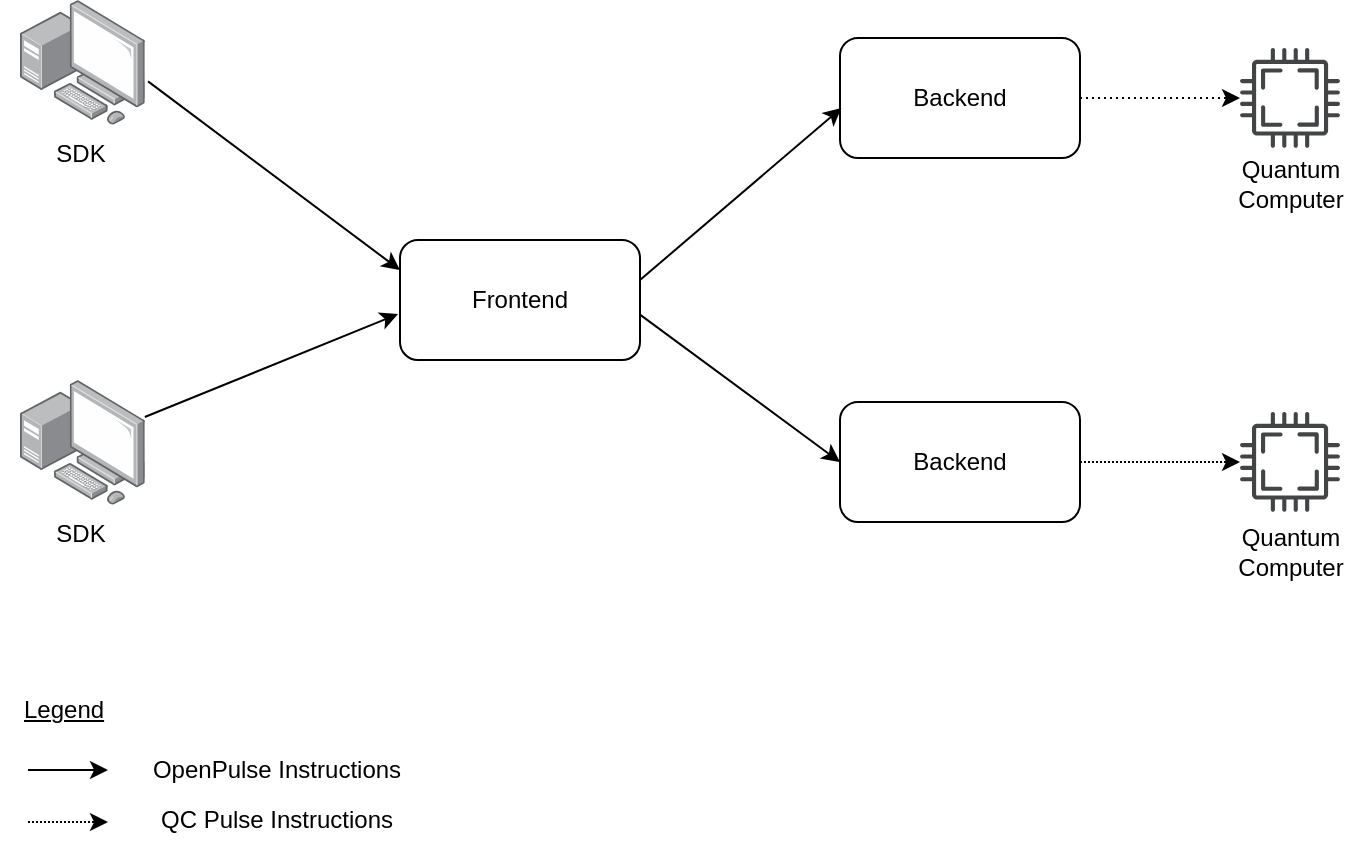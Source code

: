 <mxfile version="24.4.8" type="device">
  <diagram name="Page-1" id="bOf0HR_xCqJvzKOaT4DG">
    <mxGraphModel dx="1242" dy="907" grid="1" gridSize="10" guides="1" tooltips="1" connect="1" arrows="1" fold="1" page="1" pageScale="1" pageWidth="827" pageHeight="1169" math="0" shadow="0">
      <root>
        <mxCell id="0" />
        <mxCell id="1" parent="0" />
        <mxCell id="RDQVopvE_tYkotx-0Mo9-9" style="edgeStyle=orthogonalEdgeStyle;rounded=0;orthogonalLoop=1;jettySize=auto;html=1;dashed=1;dashPattern=1 2;" parent="1" source="XYXzjVyvllxgV2Fr2JS3-1" target="RDQVopvE_tYkotx-0Mo9-1" edge="1">
          <mxGeometry relative="1" as="geometry" />
        </mxCell>
        <mxCell id="XYXzjVyvllxgV2Fr2JS3-1" value="Backend" style="rounded=1;whiteSpace=wrap;html=1;" parent="1" vertex="1">
          <mxGeometry x="520" y="89" width="120" height="60" as="geometry" />
        </mxCell>
        <mxCell id="RDQVopvE_tYkotx-0Mo9-10" style="edgeStyle=orthogonalEdgeStyle;rounded=0;orthogonalLoop=1;jettySize=auto;html=1;dashed=1;dashPattern=1 1;" parent="1" source="XYXzjVyvllxgV2Fr2JS3-8" target="RDQVopvE_tYkotx-0Mo9-2" edge="1">
          <mxGeometry relative="1" as="geometry" />
        </mxCell>
        <mxCell id="XYXzjVyvllxgV2Fr2JS3-8" value="Backend" style="rounded=1;whiteSpace=wrap;html=1;" parent="1" vertex="1">
          <mxGeometry x="520" y="271" width="120" height="60" as="geometry" />
        </mxCell>
        <mxCell id="XYXzjVyvllxgV2Fr2JS3-9" value="Frontend" style="rounded=1;whiteSpace=wrap;html=1;" parent="1" vertex="1">
          <mxGeometry x="300" y="190" width="120" height="60" as="geometry" />
        </mxCell>
        <mxCell id="RDQVopvE_tYkotx-0Mo9-5" style="rounded=0;orthogonalLoop=1;jettySize=auto;html=1;entryX=0;entryY=0.25;entryDx=0;entryDy=0;exitX=1.026;exitY=0.652;exitDx=0;exitDy=0;exitPerimeter=0;" parent="1" source="XYXzjVyvllxgV2Fr2JS3-2" target="XYXzjVyvllxgV2Fr2JS3-9" edge="1">
          <mxGeometry relative="1" as="geometry">
            <mxPoint x="203" y="331" as="sourcePoint" />
            <mxPoint x="310" y="260" as="targetPoint" />
          </mxGeometry>
        </mxCell>
        <mxCell id="RDQVopvE_tYkotx-0Mo9-7" style="rounded=0;orthogonalLoop=1;jettySize=auto;html=1;entryX=0.006;entryY=0.583;entryDx=0;entryDy=0;entryPerimeter=0;" parent="1" target="XYXzjVyvllxgV2Fr2JS3-1" edge="1">
          <mxGeometry relative="1" as="geometry">
            <mxPoint x="420" y="210" as="sourcePoint" />
          </mxGeometry>
        </mxCell>
        <mxCell id="RDQVopvE_tYkotx-0Mo9-8" style="rounded=0;orthogonalLoop=1;jettySize=auto;html=1;entryX=0;entryY=0.5;entryDx=0;entryDy=0;exitX=1;exitY=0.622;exitDx=0;exitDy=0;exitPerimeter=0;" parent="1" source="XYXzjVyvllxgV2Fr2JS3-9" target="XYXzjVyvllxgV2Fr2JS3-8" edge="1">
          <mxGeometry relative="1" as="geometry">
            <mxPoint x="430" y="215" as="sourcePoint" />
            <mxPoint x="531" y="134" as="targetPoint" />
          </mxGeometry>
        </mxCell>
        <mxCell id="RDQVopvE_tYkotx-0Mo9-13" value="" style="group" parent="1" vertex="1" connectable="0">
          <mxGeometry x="705" y="94" width="80" height="88.4" as="geometry" />
        </mxCell>
        <mxCell id="RDQVopvE_tYkotx-0Mo9-1" value="" style="sketch=0;pointerEvents=1;shadow=0;dashed=0;html=1;strokeColor=none;fillColor=#434445;aspect=fixed;labelPosition=center;verticalLabelPosition=bottom;verticalAlign=top;align=center;outlineConnect=0;shape=mxgraph.vvd.cpu;container=1;" parent="RDQVopvE_tYkotx-0Mo9-13" vertex="1">
          <mxGeometry x="15" width="50" height="50" as="geometry">
            <mxRectangle x="15" width="50" height="40" as="alternateBounds" />
          </mxGeometry>
        </mxCell>
        <mxCell id="RDQVopvE_tYkotx-0Mo9-11" value="Quantum&lt;br&gt;Computer" style="text;html=1;align=center;verticalAlign=middle;resizable=0;points=[];autosize=1;strokeColor=none;fillColor=none;" parent="RDQVopvE_tYkotx-0Mo9-13" vertex="1">
          <mxGeometry y="48.4" width="80" height="40" as="geometry" />
        </mxCell>
        <mxCell id="RDQVopvE_tYkotx-0Mo9-14" value="" style="group" parent="1" vertex="1" connectable="0">
          <mxGeometry x="705" y="276" width="80" height="90" as="geometry" />
        </mxCell>
        <mxCell id="RDQVopvE_tYkotx-0Mo9-2" value="" style="sketch=0;pointerEvents=1;shadow=0;dashed=0;html=1;strokeColor=none;fillColor=#434445;aspect=fixed;labelPosition=center;verticalLabelPosition=bottom;verticalAlign=top;align=center;outlineConnect=0;shape=mxgraph.vvd.cpu;" parent="RDQVopvE_tYkotx-0Mo9-14" vertex="1">
          <mxGeometry x="15" width="50" height="50" as="geometry" />
        </mxCell>
        <mxCell id="RDQVopvE_tYkotx-0Mo9-12" value="Quantum&lt;br&gt;Computer" style="text;html=1;align=center;verticalAlign=middle;resizable=0;points=[];autosize=1;strokeColor=none;fillColor=none;" parent="RDQVopvE_tYkotx-0Mo9-14" vertex="1">
          <mxGeometry y="50" width="80" height="40" as="geometry" />
        </mxCell>
        <mxCell id="RDQVopvE_tYkotx-0Mo9-15" value="" style="group" parent="1" vertex="1" connectable="0">
          <mxGeometry x="100" y="70" width="100" height="97.4" as="geometry" />
        </mxCell>
        <mxCell id="XYXzjVyvllxgV2Fr2JS3-2" value="" style="image;points=[];aspect=fixed;html=1;align=center;shadow=0;dashed=0;image=img/lib/allied_telesis/computer_and_terminals/Personal_Computer_with_Server.svg;" parent="RDQVopvE_tYkotx-0Mo9-15" vertex="1">
          <mxGeometry x="10" width="62.4" height="62.4" as="geometry" />
        </mxCell>
        <mxCell id="XYXzjVyvllxgV2Fr2JS3-15" value="SDK" style="text;html=1;align=center;verticalAlign=middle;resizable=0;points=[];autosize=1;strokeColor=none;fillColor=none;" parent="RDQVopvE_tYkotx-0Mo9-15" vertex="1">
          <mxGeometry x="15" y="62.4" width="50" height="30" as="geometry" />
        </mxCell>
        <mxCell id="JHPLUJ7aycdd25sqj4u7-1" value="" style="group" vertex="1" connectable="0" parent="1">
          <mxGeometry x="100" y="260" width="100" height="97.4" as="geometry" />
        </mxCell>
        <mxCell id="JHPLUJ7aycdd25sqj4u7-2" value="" style="image;points=[];aspect=fixed;html=1;align=center;shadow=0;dashed=0;image=img/lib/allied_telesis/computer_and_terminals/Personal_Computer_with_Server.svg;" vertex="1" parent="JHPLUJ7aycdd25sqj4u7-1">
          <mxGeometry x="10" width="62.4" height="62.4" as="geometry" />
        </mxCell>
        <mxCell id="JHPLUJ7aycdd25sqj4u7-3" value="SDK" style="text;html=1;align=center;verticalAlign=middle;resizable=0;points=[];autosize=1;strokeColor=none;fillColor=none;" vertex="1" parent="JHPLUJ7aycdd25sqj4u7-1">
          <mxGeometry x="15" y="62.4" width="50" height="30" as="geometry" />
        </mxCell>
        <mxCell id="JHPLUJ7aycdd25sqj4u7-4" style="rounded=0;orthogonalLoop=1;jettySize=auto;html=1;entryX=-0.008;entryY=0.617;entryDx=0;entryDy=0;entryPerimeter=0;" edge="1" parent="1" source="JHPLUJ7aycdd25sqj4u7-2" target="XYXzjVyvllxgV2Fr2JS3-9">
          <mxGeometry relative="1" as="geometry" />
        </mxCell>
        <mxCell id="JHPLUJ7aycdd25sqj4u7-8" value="" style="group" vertex="1" connectable="0" parent="1">
          <mxGeometry x="110" y="410" width="203" height="85" as="geometry" />
        </mxCell>
        <mxCell id="JHPLUJ7aycdd25sqj4u7-7" value="QC Pulse Instructions" style="text;html=1;align=center;verticalAlign=middle;resizable=0;points=[];autosize=1;strokeColor=none;fillColor=none;" vertex="1" parent="JHPLUJ7aycdd25sqj4u7-8">
          <mxGeometry x="58" y="55" width="140" height="30" as="geometry" />
        </mxCell>
        <mxCell id="d2YfcmywuFba4Ras1Hy--1" value="" style="endArrow=classic;html=1;rounded=0;" parent="JHPLUJ7aycdd25sqj4u7-8" edge="1">
          <mxGeometry width="50" height="50" relative="1" as="geometry">
            <mxPoint x="4" y="45" as="sourcePoint" />
            <mxPoint x="44" y="45" as="targetPoint" />
            <Array as="points">
              <mxPoint x="4" y="45" />
            </Array>
          </mxGeometry>
        </mxCell>
        <mxCell id="d2YfcmywuFba4Ras1Hy--2" value="OpenPulse Instructions" style="text;html=1;align=center;verticalAlign=middle;resizable=0;points=[];autosize=1;strokeColor=none;fillColor=none;" parent="JHPLUJ7aycdd25sqj4u7-8" vertex="1">
          <mxGeometry x="53" y="30" width="150" height="30" as="geometry" />
        </mxCell>
        <mxCell id="d2YfcmywuFba4Ras1Hy--3" value="&lt;u&gt;Legend&lt;/u&gt;" style="text;html=1;align=left;verticalAlign=middle;resizable=0;points=[];autosize=1;strokeColor=none;fillColor=none;" parent="JHPLUJ7aycdd25sqj4u7-8" vertex="1">
          <mxGeometry width="60" height="30" as="geometry" />
        </mxCell>
        <mxCell id="JHPLUJ7aycdd25sqj4u7-6" value="" style="endArrow=classic;html=1;rounded=0;dashed=1;dashPattern=1 1;" edge="1" parent="JHPLUJ7aycdd25sqj4u7-8">
          <mxGeometry width="50" height="50" relative="1" as="geometry">
            <mxPoint x="4" y="71" as="sourcePoint" />
            <mxPoint x="44" y="71" as="targetPoint" />
            <Array as="points">
              <mxPoint x="4" y="71" />
            </Array>
          </mxGeometry>
        </mxCell>
      </root>
    </mxGraphModel>
  </diagram>
</mxfile>
